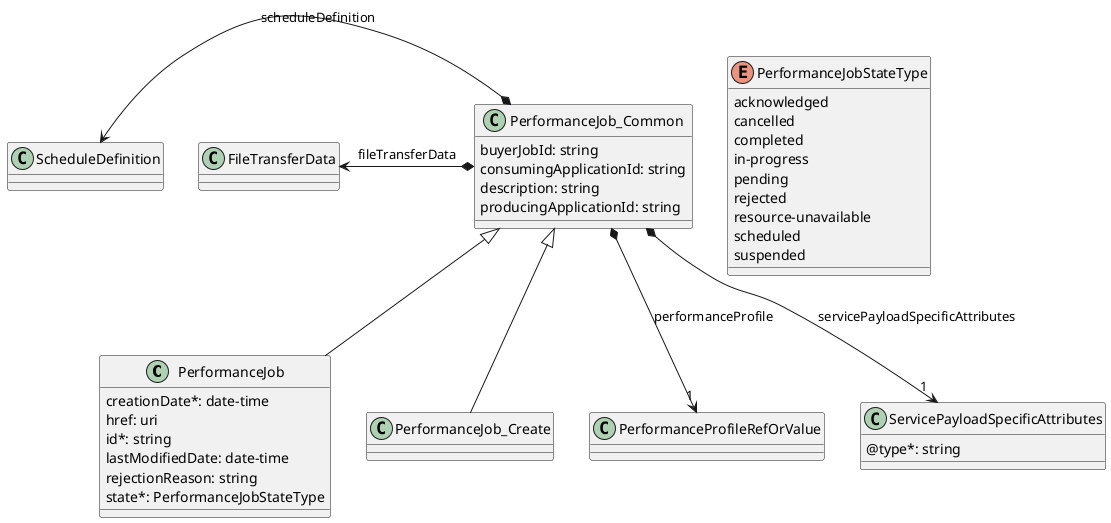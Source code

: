 @startuml performanceJobModel

class PerformanceJob {

    creationDate*: date-time
    href: uri
    id*: string
    lastModifiedDate: date-time
    rejectionReason: string
    state*: PerformanceJobStateType
}
PerformanceJob_Common <|-- PerformanceJob



enum PerformanceJobStateType {

    acknowledged
    cancelled
    completed
    in-progress
    pending
    rejected
    resource-unavailable
    scheduled
    suspended
}
class PerformanceJob_Common {

    buyerJobId: string
    consumingApplicationId: string
    description: string
    producingApplicationId: string
}

class PerformanceJob_Create {

}
PerformanceJob_Common <|-- PerformanceJob_Create


PerformanceJob_Common *-l-> FileTransferData : fileTransferData
PerformanceJob_Common *-->"1" PerformanceProfileRefOrValue : performanceProfile
PerformanceJob_Common *-l-> ScheduleDefinition : scheduleDefinition
PerformanceJob_Common *-->"1" ServicePayloadSpecificAttributes : servicePayloadSpecificAttributes

class ServicePayloadSpecificAttributes {

    @type*: string
}

@enduml